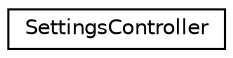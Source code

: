 digraph "Graphical Class Hierarchy"
{
  edge [fontname="Helvetica",fontsize="10",labelfontname="Helvetica",labelfontsize="10"];
  node [fontname="Helvetica",fontsize="10",shape=record];
  rankdir="LR";
  Node1 [label="SettingsController",height=0.2,width=0.4,color="black", fillcolor="white", style="filled",URL="$class_settings_controller.html"];
}
